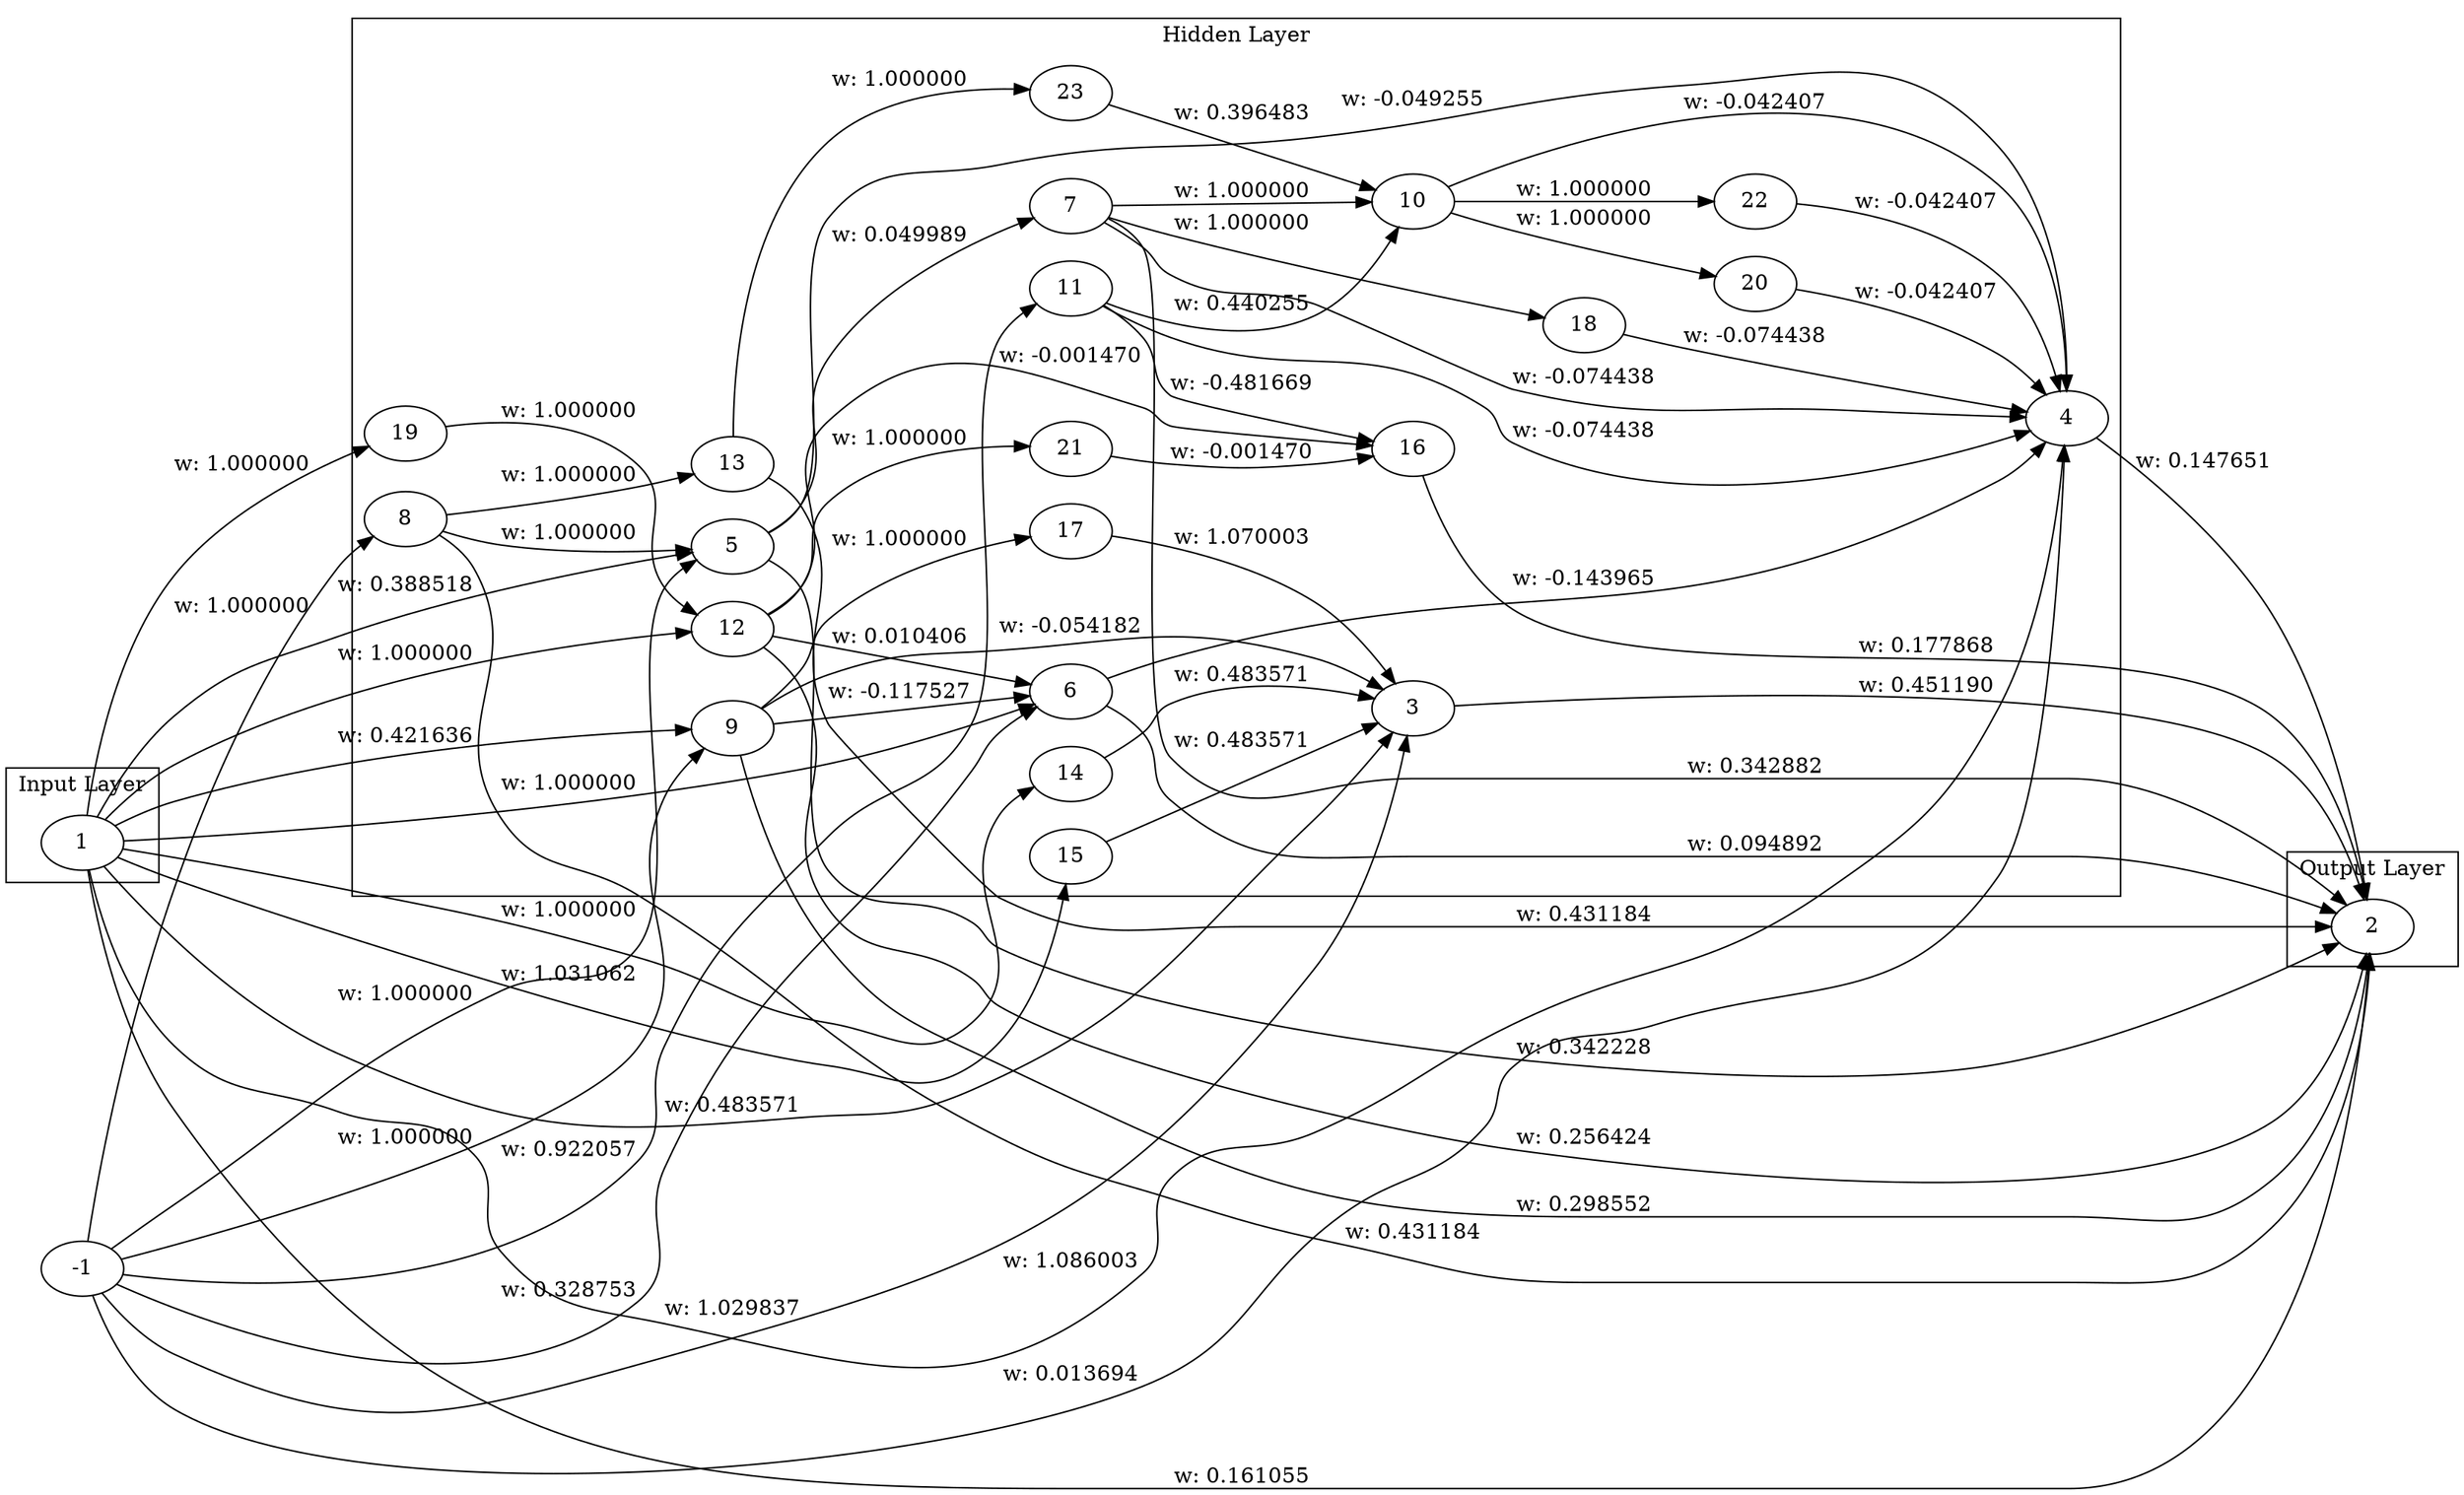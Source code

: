 digraph Genome {
  rankdir=LR;
  subgraph cluster_0 {
    label="Input Layer";
    1;
  }
  subgraph cluster_1 {
    label="Hidden Layer";
    3;
    4;
    5;
    6;
    7;
    8;
    9;
    10;
    11;
    12;
    13;
    14;
    15;
    16;
    17;
    18;
    19;
    20;
    21;
    22;
    23;
  }
  subgraph cluster_2 {
    label="Output Layer";
    2;
  }
  1 -> 2 [label="w: 0.161055"];
  -1 -> 3 [label="w: 1.029837"];
  3 -> 2 [label="w: 0.451190"];
  1 -> 3 [label="w: 0.483571"];
  1 -> 4 [label="w: 1.086003"];
  4 -> 2 [label="w: 0.147651"];
  -1 -> 4 [label="w: 0.013694"];
  -1 -> 5 [label="w: 1.000000"];
  5 -> 4 [label="w: -0.049255"];
  5 -> 2 [label="w: 0.342228"];
  1 -> 6 [label="w: 1.000000"];
  6 -> 2 [label="w: 0.094892"];
  6 -> 4 [label="w: -0.143965"];
  5 -> 7 [label="w: 0.049989"];
  7 -> 4 [label="w: -0.074438"];
  -1 -> 8 [label="w: 1.000000"];
  8 -> 5 [label="w: 1.000000"];
  -1 -> 6 [label="w: 0.328753"];
  -1 -> 9 [label="w: 1.000000"];
  9 -> 3 [label="w: -0.054182"];
  9 -> 2 [label="w: 0.298552"];
  1 -> 9 [label="w: 0.421636"];
  7 -> 10 [label="w: 1.000000"];
  10 -> 4 [label="w: -0.042407"];
  1 -> 5 [label="w: 0.388518"];
  8 -> 2 [label="w: 0.431184"];
  -1 -> 11 [label="w: 0.922057"];
  11 -> 4 [label="w: -0.074438"];
  1 -> 12 [label="w: 1.000000"];
  12 -> 6 [label="w: 0.010406"];
  9 -> 6 [label="w: -0.117527"];
  8 -> 13 [label="w: 1.000000"];
  13 -> 2 [label="w: 0.431184"];
  11 -> 10 [label="w: 0.440255"];
  1 -> 14 [label="w: 1.000000"];
  14 -> 3 [label="w: 0.483571"];
  12 -> 2 [label="w: 0.256424"];
  1 -> 15 [label="w: 1.031062"];
  15 -> 3 [label="w: 0.483571"];
  12 -> 16 [label="w: -0.001470"];
  16 -> 2 [label="w: 0.177868"];
  11 -> 16 [label="w: -0.481669"];
  9 -> 17 [label="w: 1.000000"];
  17 -> 3 [label="w: 1.070003"];
  7 -> 2 [label="w: 0.342882"];
  7 -> 18 [label="w: 1.000000"];
  18 -> 4 [label="w: -0.074438"];
  1 -> 19 [label="w: 1.000000"];
  19 -> 12 [label="w: 1.000000"];
  10 -> 20 [label="w: 1.000000"];
  20 -> 4 [label="w: -0.042407"];
  12 -> 21 [label="w: 1.000000"];
  21 -> 16 [label="w: -0.001470"];
  10 -> 22 [label="w: 1.000000"];
  22 -> 4 [label="w: -0.042407"];
  13 -> 23 [label="w: 1.000000"];
  23 -> 10 [label="w: 0.396483"];
}
